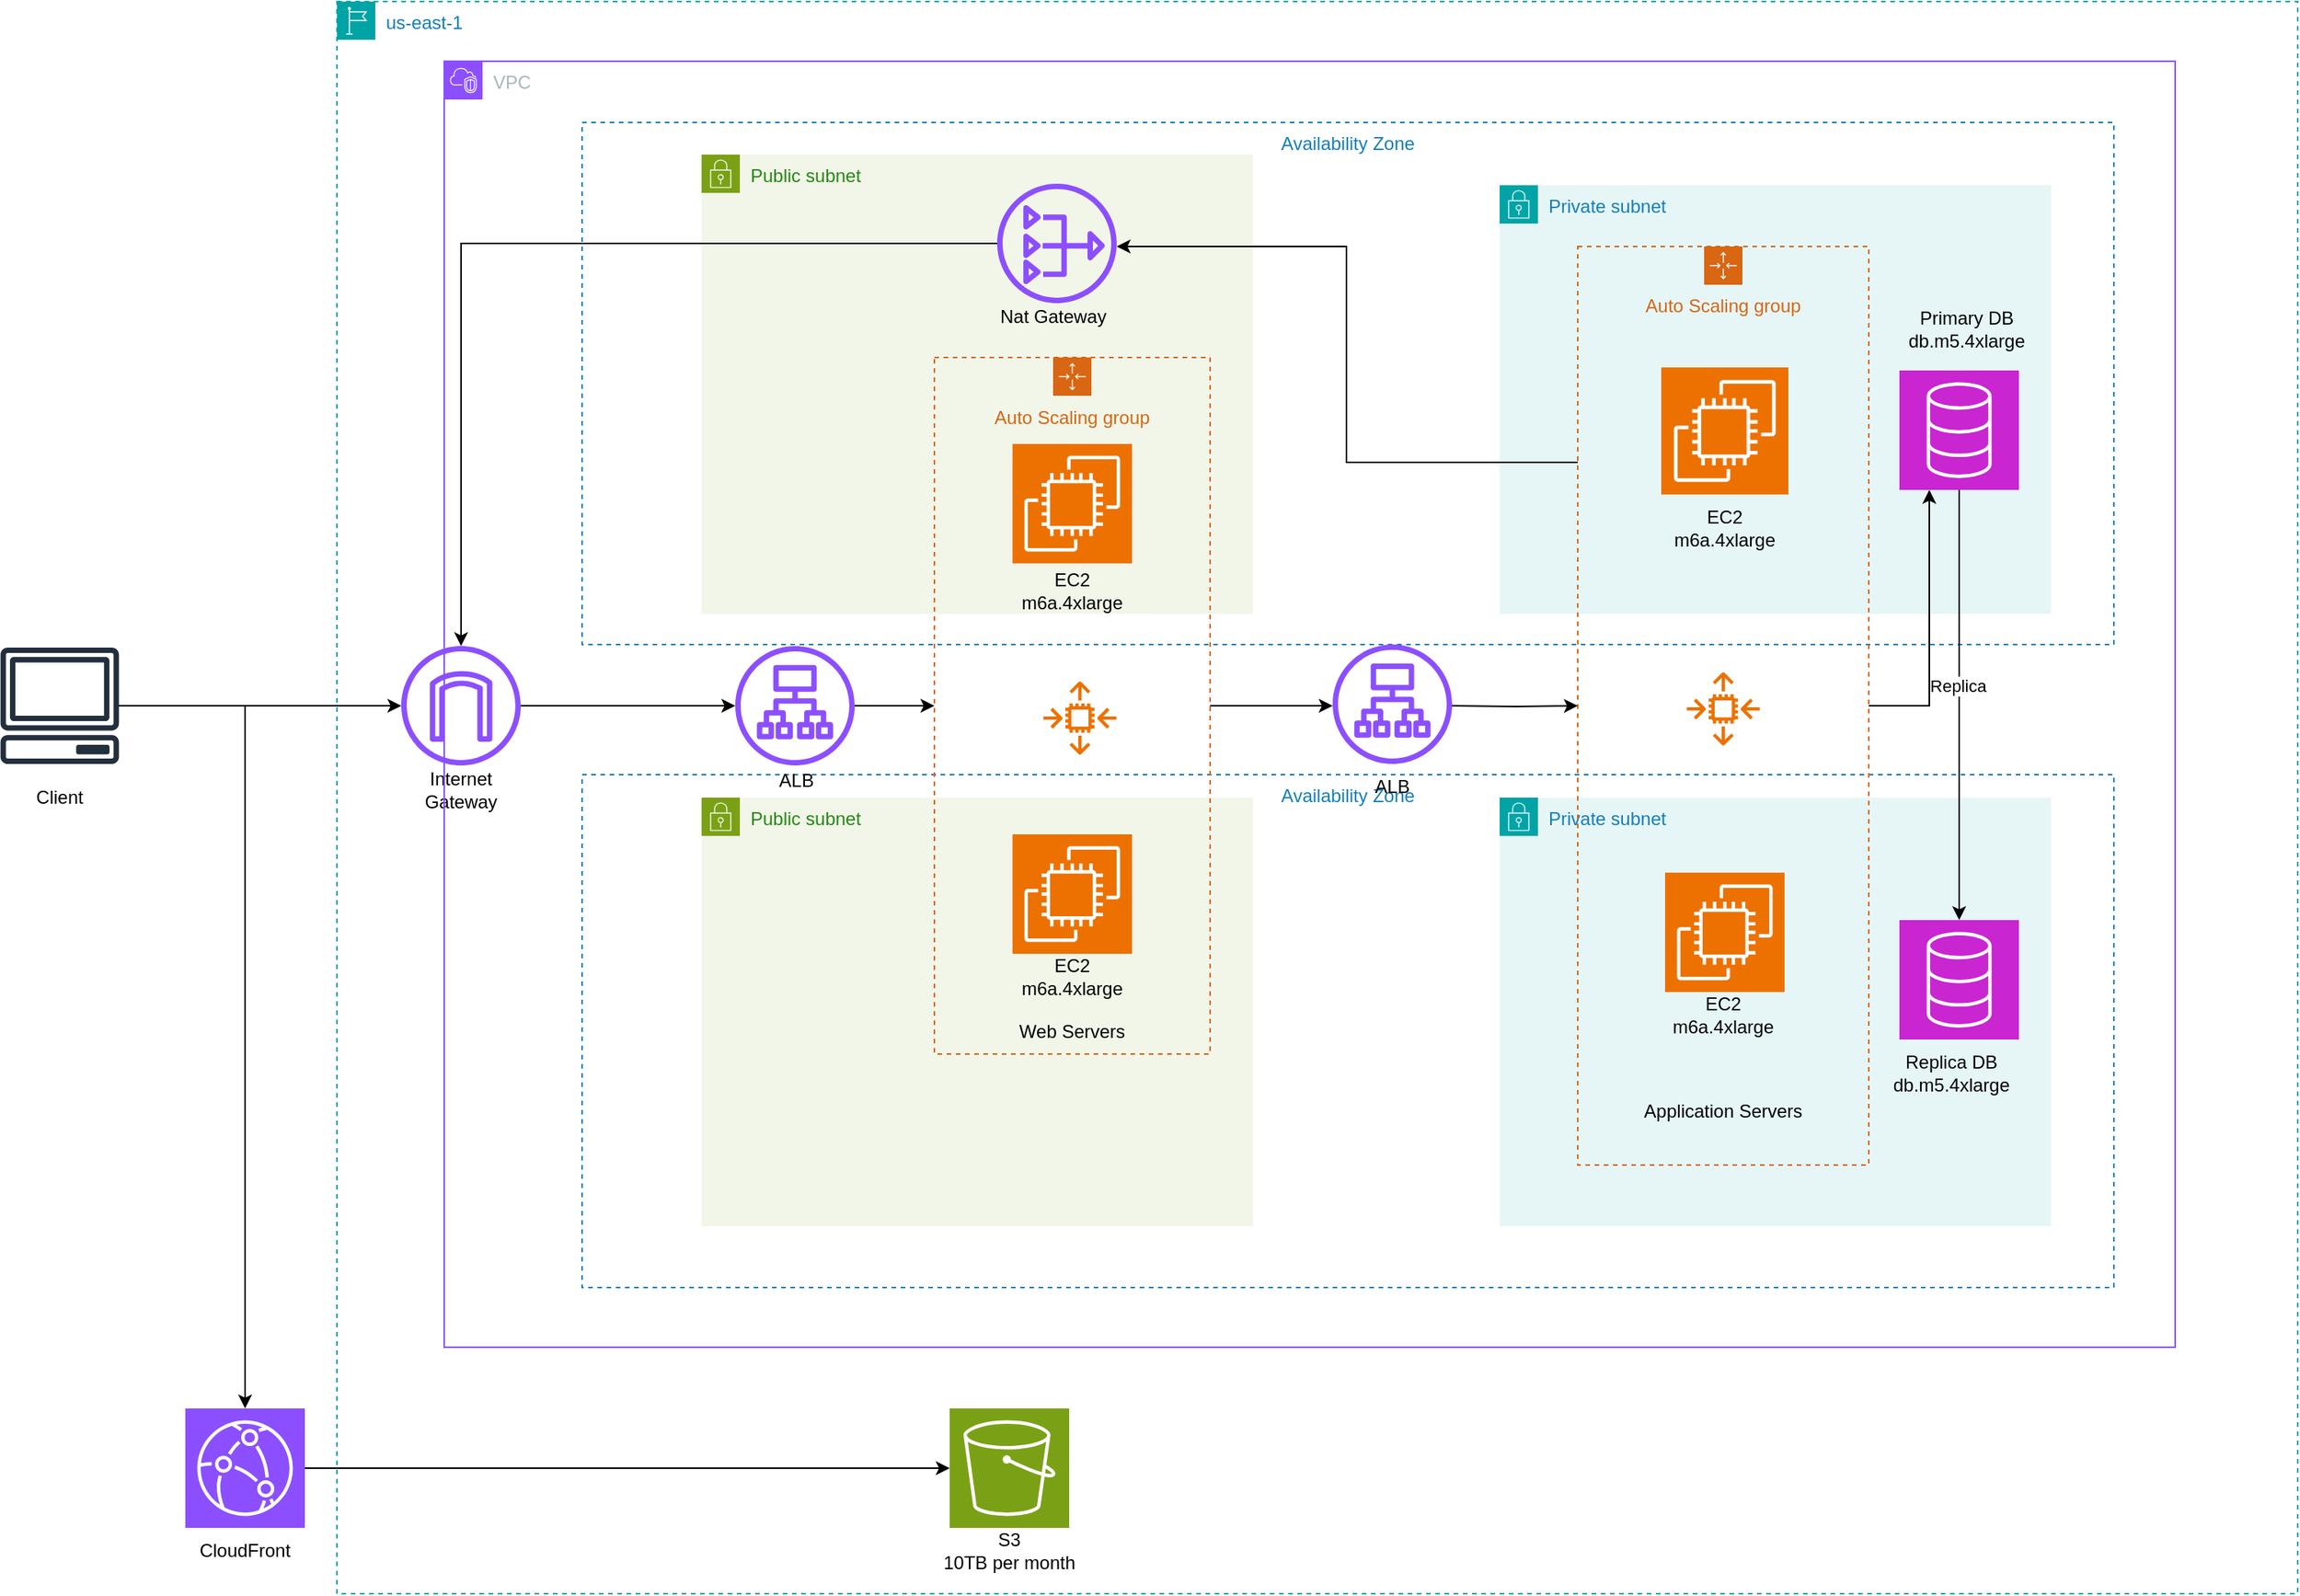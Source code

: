 <mxfile version="24.7.8">
  <diagram id="Ht1M8jgEwFfnCIfOTk4-" name="Page-1">
    <mxGraphModel dx="2280" dy="1493" grid="1" gridSize="10" guides="1" tooltips="1" connect="1" arrows="1" fold="1" page="1" pageScale="1" pageWidth="2336" pageHeight="1654" math="0" shadow="0">
      <root>
        <mxCell id="0" />
        <mxCell id="1" parent="0" />
        <mxCell id="aaBaT4zHcqFPxpk7c5RS-1" value="us-east-1" style="points=[[0,0],[0.25,0],[0.5,0],[0.75,0],[1,0],[1,0.25],[1,0.5],[1,0.75],[1,1],[0.75,1],[0.5,1],[0.25,1],[0,1],[0,0.75],[0,0.5],[0,0.25]];outlineConnect=0;gradientColor=none;html=1;whiteSpace=wrap;fontSize=12;fontStyle=0;container=1;pointerEvents=0;collapsible=0;recursiveResize=0;shape=mxgraph.aws4.group;grIcon=mxgraph.aws4.group_region;strokeColor=#00A4A6;fillColor=none;verticalAlign=top;align=left;spacingLeft=30;fontColor=#147EBA;dashed=1;" parent="1" vertex="1">
          <mxGeometry x="280" y="41" width="1280" height="1040" as="geometry" />
        </mxCell>
        <mxCell id="aaBaT4zHcqFPxpk7c5RS-51" value="Availability Zone" style="fillColor=none;strokeColor=#147EBA;dashed=1;verticalAlign=top;fontStyle=0;fontColor=#147EBA;whiteSpace=wrap;html=1;" parent="aaBaT4zHcqFPxpk7c5RS-1" vertex="1">
          <mxGeometry x="160" y="79" width="1000" height="341" as="geometry" />
        </mxCell>
        <mxCell id="aaBaT4zHcqFPxpk7c5RS-52" value="Availability Zone" style="fillColor=none;strokeColor=#147EBA;dashed=1;verticalAlign=top;fontStyle=0;fontColor=#147EBA;whiteSpace=wrap;html=1;" parent="aaBaT4zHcqFPxpk7c5RS-1" vertex="1">
          <mxGeometry x="160" y="505" width="1000" height="335" as="geometry" />
        </mxCell>
        <mxCell id="aaBaT4zHcqFPxpk7c5RS-8" value="Public subnet" style="points=[[0,0],[0.25,0],[0.5,0],[0.75,0],[1,0],[1,0.25],[1,0.5],[1,0.75],[1,1],[0.75,1],[0.5,1],[0.25,1],[0,1],[0,0.75],[0,0.5],[0,0.25]];outlineConnect=0;gradientColor=none;html=1;whiteSpace=wrap;fontSize=12;fontStyle=0;container=1;pointerEvents=0;collapsible=0;recursiveResize=0;shape=mxgraph.aws4.group;grIcon=mxgraph.aws4.group_security_group;grStroke=0;strokeColor=#7AA116;fillColor=#F2F6E8;verticalAlign=top;align=left;spacingLeft=30;fontColor=#248814;dashed=0;" parent="aaBaT4zHcqFPxpk7c5RS-1" vertex="1">
          <mxGeometry x="238" y="520" width="360" height="280" as="geometry" />
        </mxCell>
        <mxCell id="aaBaT4zHcqFPxpk7c5RS-7" value="Private subnet" style="points=[[0,0],[0.25,0],[0.5,0],[0.75,0],[1,0],[1,0.25],[1,0.5],[1,0.75],[1,1],[0.75,1],[0.5,1],[0.25,1],[0,1],[0,0.75],[0,0.5],[0,0.25]];outlineConnect=0;gradientColor=none;html=1;whiteSpace=wrap;fontSize=12;fontStyle=0;container=1;pointerEvents=0;collapsible=0;recursiveResize=0;shape=mxgraph.aws4.group;grIcon=mxgraph.aws4.group_security_group;grStroke=0;strokeColor=#00A4A6;fillColor=#E6F6F7;verticalAlign=top;align=left;spacingLeft=30;fontColor=#147EBA;dashed=0;" parent="aaBaT4zHcqFPxpk7c5RS-1" vertex="1">
          <mxGeometry x="759" y="120" width="360" height="280" as="geometry" />
        </mxCell>
        <mxCell id="aaBaT4zHcqFPxpk7c5RS-22" value="" style="sketch=0;points=[[0,0,0],[0.25,0,0],[0.5,0,0],[0.75,0,0],[1,0,0],[0,1,0],[0.25,1,0],[0.5,1,0],[0.75,1,0],[1,1,0],[0,0.25,0],[0,0.5,0],[0,0.75,0],[1,0.25,0],[1,0.5,0],[1,0.75,0]];outlineConnect=0;fontColor=#232F3E;fillColor=#C925D1;strokeColor=#ffffff;dashed=0;verticalLabelPosition=bottom;verticalAlign=top;align=center;html=1;fontSize=12;fontStyle=0;aspect=fixed;shape=mxgraph.aws4.resourceIcon;resIcon=mxgraph.aws4.database;" parent="aaBaT4zHcqFPxpk7c5RS-7" vertex="1">
          <mxGeometry x="261" y="121" width="78" height="78" as="geometry" />
        </mxCell>
        <mxCell id="aaBaT4zHcqFPxpk7c5RS-42" value="Primary DB&lt;div&gt;db.m5.4xlarge&lt;br&gt;&lt;/div&gt;" style="text;html=1;align=center;verticalAlign=middle;whiteSpace=wrap;rounded=0;" parent="aaBaT4zHcqFPxpk7c5RS-7" vertex="1">
          <mxGeometry x="270" y="79" width="70" height="30" as="geometry" />
        </mxCell>
        <mxCell id="aaBaT4zHcqFPxpk7c5RS-9" value="Private subnet" style="points=[[0,0],[0.25,0],[0.5,0],[0.75,0],[1,0],[1,0.25],[1,0.5],[1,0.75],[1,1],[0.75,1],[0.5,1],[0.25,1],[0,1],[0,0.75],[0,0.5],[0,0.25]];outlineConnect=0;gradientColor=none;html=1;whiteSpace=wrap;fontSize=12;fontStyle=0;container=1;pointerEvents=0;collapsible=0;recursiveResize=0;shape=mxgraph.aws4.group;grIcon=mxgraph.aws4.group_security_group;grStroke=0;strokeColor=#00A4A6;fillColor=#E6F6F7;verticalAlign=top;align=left;spacingLeft=30;fontColor=#147EBA;dashed=0;" parent="aaBaT4zHcqFPxpk7c5RS-1" vertex="1">
          <mxGeometry x="759" y="520" width="360" height="280" as="geometry" />
        </mxCell>
        <mxCell id="aaBaT4zHcqFPxpk7c5RS-21" value="" style="sketch=0;points=[[0,0,0],[0.25,0,0],[0.5,0,0],[0.75,0,0],[1,0,0],[0,1,0],[0.25,1,0],[0.5,1,0],[0.75,1,0],[1,1,0],[0,0.25,0],[0,0.5,0],[0,0.75,0],[1,0.25,0],[1,0.5,0],[1,0.75,0]];outlineConnect=0;fontColor=#232F3E;fillColor=#C925D1;strokeColor=#ffffff;dashed=0;verticalLabelPosition=bottom;verticalAlign=top;align=center;html=1;fontSize=12;fontStyle=0;aspect=fixed;shape=mxgraph.aws4.resourceIcon;resIcon=mxgraph.aws4.database;" parent="aaBaT4zHcqFPxpk7c5RS-9" vertex="1">
          <mxGeometry x="261" y="80" width="78" height="78" as="geometry" />
        </mxCell>
        <mxCell id="aaBaT4zHcqFPxpk7c5RS-44" value="Replica DB&lt;div&gt;db.m5.4xlarge&lt;br&gt;&lt;/div&gt;" style="text;html=1;align=center;verticalAlign=middle;whiteSpace=wrap;rounded=0;" parent="aaBaT4zHcqFPxpk7c5RS-9" vertex="1">
          <mxGeometry x="260" y="165" width="70" height="30" as="geometry" />
        </mxCell>
        <mxCell id="aaBaT4zHcqFPxpk7c5RS-6" value="Public subnet" style="points=[[0,0],[0.25,0],[0.5,0],[0.75,0],[1,0],[1,0.25],[1,0.5],[1,0.75],[1,1],[0.75,1],[0.5,1],[0.25,1],[0,1],[0,0.75],[0,0.5],[0,0.25]];outlineConnect=0;gradientColor=none;html=1;whiteSpace=wrap;fontSize=12;fontStyle=0;container=1;pointerEvents=0;collapsible=0;recursiveResize=0;shape=mxgraph.aws4.group;grIcon=mxgraph.aws4.group_security_group;grStroke=0;strokeColor=#7AA116;fillColor=#F2F6E8;verticalAlign=top;align=left;spacingLeft=30;fontColor=#248814;dashed=0;" parent="aaBaT4zHcqFPxpk7c5RS-1" vertex="1">
          <mxGeometry x="238" y="100" width="360" height="300" as="geometry" />
        </mxCell>
        <mxCell id="aaBaT4zHcqFPxpk7c5RS-37" value="&amp;nbsp;Nat Gateway" style="text;html=1;align=center;verticalAlign=middle;whiteSpace=wrap;rounded=0;" parent="aaBaT4zHcqFPxpk7c5RS-6" vertex="1">
          <mxGeometry x="169" y="91" width="118" height="30" as="geometry" />
        </mxCell>
        <mxCell id="aaBaT4zHcqFPxpk7c5RS-10" value="" style="sketch=0;outlineConnect=0;fontColor=#232F3E;gradientColor=none;fillColor=#8C4FFF;strokeColor=none;dashed=0;verticalLabelPosition=bottom;verticalAlign=top;align=center;html=1;fontSize=12;fontStyle=0;aspect=fixed;pointerEvents=1;shape=mxgraph.aws4.nat_gateway;" parent="aaBaT4zHcqFPxpk7c5RS-6" vertex="1">
          <mxGeometry x="193" y="19" width="78" height="78" as="geometry" />
        </mxCell>
        <mxCell id="aaBaT4zHcqFPxpk7c5RS-12" value="" style="sketch=0;outlineConnect=0;fontColor=#232F3E;gradientColor=none;fillColor=#8C4FFF;strokeColor=none;dashed=0;verticalLabelPosition=bottom;verticalAlign=top;align=center;html=1;fontSize=12;fontStyle=0;aspect=fixed;pointerEvents=1;shape=mxgraph.aws4.application_load_balancer;" parent="aaBaT4zHcqFPxpk7c5RS-1" vertex="1">
          <mxGeometry x="260" y="421" width="78" height="78" as="geometry" />
        </mxCell>
        <mxCell id="aaBaT4zHcqFPxpk7c5RS-27" style="edgeStyle=orthogonalEdgeStyle;rounded=0;orthogonalLoop=1;jettySize=auto;html=1;" parent="aaBaT4zHcqFPxpk7c5RS-1" source="aaBaT4zHcqFPxpk7c5RS-15" edge="1">
          <mxGeometry relative="1" as="geometry">
            <mxPoint x="650" y="460" as="targetPoint" />
          </mxGeometry>
        </mxCell>
        <mxCell id="aaBaT4zHcqFPxpk7c5RS-29" style="edgeStyle=orthogonalEdgeStyle;rounded=0;orthogonalLoop=1;jettySize=auto;html=1;" parent="aaBaT4zHcqFPxpk7c5RS-1" source="aaBaT4zHcqFPxpk7c5RS-13" target="aaBaT4zHcqFPxpk7c5RS-12" edge="1">
          <mxGeometry relative="1" as="geometry" />
        </mxCell>
        <mxCell id="aaBaT4zHcqFPxpk7c5RS-13" value="" style="sketch=0;outlineConnect=0;fontColor=#232F3E;gradientColor=none;fillColor=#8C4FFF;strokeColor=none;dashed=0;verticalLabelPosition=bottom;verticalAlign=top;align=center;html=1;fontSize=12;fontStyle=0;aspect=fixed;pointerEvents=1;shape=mxgraph.aws4.internet_gateway;" parent="aaBaT4zHcqFPxpk7c5RS-1" vertex="1">
          <mxGeometry x="42" y="421" width="78" height="78" as="geometry" />
        </mxCell>
        <mxCell id="aaBaT4zHcqFPxpk7c5RS-33" style="edgeStyle=orthogonalEdgeStyle;rounded=0;orthogonalLoop=1;jettySize=auto;html=1;entryX=0.5;entryY=0;entryDx=0;entryDy=0;entryPerimeter=0;" parent="aaBaT4zHcqFPxpk7c5RS-1" source="aaBaT4zHcqFPxpk7c5RS-22" target="aaBaT4zHcqFPxpk7c5RS-21" edge="1">
          <mxGeometry relative="1" as="geometry" />
        </mxCell>
        <mxCell id="aaBaT4zHcqFPxpk7c5RS-34" value="Replica" style="edgeLabel;html=1;align=center;verticalAlign=middle;resizable=0;points=[];" parent="aaBaT4zHcqFPxpk7c5RS-33" vertex="1" connectable="0">
          <mxGeometry x="-0.09" y="-1" relative="1" as="geometry">
            <mxPoint as="offset" />
          </mxGeometry>
        </mxCell>
        <mxCell id="aaBaT4zHcqFPxpk7c5RS-38" value="ALB" style="text;html=1;align=center;verticalAlign=middle;whiteSpace=wrap;rounded=0;" parent="aaBaT4zHcqFPxpk7c5RS-1" vertex="1">
          <mxGeometry x="270" y="494" width="60" height="30" as="geometry" />
        </mxCell>
        <mxCell id="aaBaT4zHcqFPxpk7c5RS-39" value="ALB" style="text;html=1;align=center;verticalAlign=middle;whiteSpace=wrap;rounded=0;" parent="aaBaT4zHcqFPxpk7c5RS-1" vertex="1">
          <mxGeometry x="659" y="498" width="60" height="30" as="geometry" />
        </mxCell>
        <mxCell id="aaBaT4zHcqFPxpk7c5RS-50" value="Internet Gateway" style="text;html=1;align=center;verticalAlign=middle;whiteSpace=wrap;rounded=0;" parent="aaBaT4zHcqFPxpk7c5RS-1" vertex="1">
          <mxGeometry x="51" y="500" width="60" height="30" as="geometry" />
        </mxCell>
        <mxCell id="aaBaT4zHcqFPxpk7c5RS-53" style="edgeStyle=orthogonalEdgeStyle;rounded=0;orthogonalLoop=1;jettySize=auto;html=1;" parent="aaBaT4zHcqFPxpk7c5RS-1" source="aaBaT4zHcqFPxpk7c5RS-10" target="aaBaT4zHcqFPxpk7c5RS-13" edge="1">
          <mxGeometry relative="1" as="geometry" />
        </mxCell>
        <mxCell id="AE6BQoalaykJ8i_SkdsF-3" value="" style="group" parent="aaBaT4zHcqFPxpk7c5RS-1" vertex="1" connectable="0">
          <mxGeometry x="400" y="919" width="90" height="108" as="geometry" />
        </mxCell>
        <mxCell id="aaBaT4zHcqFPxpk7c5RS-23" value="" style="sketch=0;points=[[0,0,0],[0.25,0,0],[0.5,0,0],[0.75,0,0],[1,0,0],[0,1,0],[0.25,1,0],[0.5,1,0],[0.75,1,0],[1,1,0],[0,0.25,0],[0,0.5,0],[0,0.75,0],[1,0.25,0],[1,0.5,0],[1,0.75,0]];outlineConnect=0;fontColor=#232F3E;fillColor=#7AA116;strokeColor=#ffffff;dashed=0;verticalLabelPosition=bottom;verticalAlign=top;align=center;html=1;fontSize=12;fontStyle=0;aspect=fixed;shape=mxgraph.aws4.resourceIcon;resIcon=mxgraph.aws4.s3;" parent="AE6BQoalaykJ8i_SkdsF-3" vertex="1">
          <mxGeometry width="78" height="78" as="geometry" />
        </mxCell>
        <mxCell id="aaBaT4zHcqFPxpk7c5RS-41" value="S3&lt;div&gt;10TB per month&lt;/div&gt;" style="text;html=1;align=center;verticalAlign=middle;whiteSpace=wrap;rounded=0;" parent="AE6BQoalaykJ8i_SkdsF-3" vertex="1">
          <mxGeometry x="-6" y="78" width="90" height="30" as="geometry" />
        </mxCell>
        <mxCell id="Wujx6LCtFnOCquImfHxH-1" value="" style="sketch=0;outlineConnect=0;fontColor=#232F3E;gradientColor=none;fillColor=#8C4FFF;strokeColor=none;dashed=0;verticalLabelPosition=bottom;verticalAlign=top;align=center;html=1;fontSize=12;fontStyle=0;aspect=fixed;pointerEvents=1;shape=mxgraph.aws4.application_load_balancer;" parent="aaBaT4zHcqFPxpk7c5RS-1" vertex="1">
          <mxGeometry x="650" y="420" width="78" height="78" as="geometry" />
        </mxCell>
        <mxCell id="aaBaT4zHcqFPxpk7c5RS-16" value="" style="sketch=0;points=[[0,0,0],[0.25,0,0],[0.5,0,0],[0.75,0,0],[1,0,0],[0,1,0],[0.25,1,0],[0.5,1,0],[0.75,1,0],[1,1,0],[0,0.25,0],[0,0.5,0],[0,0.75,0],[1,0.25,0],[1,0.5,0],[1,0.75,0]];outlineConnect=0;fontColor=#232F3E;fillColor=#ED7100;strokeColor=#ffffff;dashed=0;verticalLabelPosition=bottom;verticalAlign=top;align=center;html=1;fontSize=12;fontStyle=0;aspect=fixed;shape=mxgraph.aws4.resourceIcon;resIcon=mxgraph.aws4.ec2;" parent="aaBaT4zHcqFPxpk7c5RS-1" vertex="1">
          <mxGeometry x="441" y="289" width="78" height="78" as="geometry" />
        </mxCell>
        <mxCell id="aaBaT4zHcqFPxpk7c5RS-17" value="" style="sketch=0;points=[[0,0,0],[0.25,0,0],[0.5,0,0],[0.75,0,0],[1,0,0],[0,1,0],[0.25,1,0],[0.5,1,0],[0.75,1,0],[1,1,0],[0,0.25,0],[0,0.5,0],[0,0.75,0],[1,0.25,0],[1,0.5,0],[1,0.75,0]];outlineConnect=0;fontColor=#232F3E;fillColor=#ED7100;strokeColor=#ffffff;dashed=0;verticalLabelPosition=bottom;verticalAlign=top;align=center;html=1;fontSize=12;fontStyle=0;aspect=fixed;shape=mxgraph.aws4.resourceIcon;resIcon=mxgraph.aws4.ec2;" parent="aaBaT4zHcqFPxpk7c5RS-1" vertex="1">
          <mxGeometry x="441" y="544" width="78" height="78" as="geometry" />
        </mxCell>
        <mxCell id="aaBaT4zHcqFPxpk7c5RS-24" value="" style="sketch=0;outlineConnect=0;fontColor=#232F3E;gradientColor=none;fillColor=#ED7100;strokeColor=none;dashed=0;verticalLabelPosition=bottom;verticalAlign=top;align=center;html=1;fontSize=12;fontStyle=0;aspect=fixed;pointerEvents=1;shape=mxgraph.aws4.auto_scaling2;" parent="aaBaT4zHcqFPxpk7c5RS-1" vertex="1">
          <mxGeometry x="461" y="444" width="48" height="48" as="geometry" />
        </mxCell>
        <mxCell id="M6ocNXbGW40qjo7Bjl4o-1" value="EC2 m6a.4xlarge" style="text;html=1;align=center;verticalAlign=middle;whiteSpace=wrap;rounded=0;" vertex="1" parent="aaBaT4zHcqFPxpk7c5RS-1">
          <mxGeometry x="450" y="370" width="60" height="30" as="geometry" />
        </mxCell>
        <mxCell id="M6ocNXbGW40qjo7Bjl4o-2" value="EC2 m6a.4xlarge" style="text;html=1;align=center;verticalAlign=middle;whiteSpace=wrap;rounded=0;" vertex="1" parent="aaBaT4zHcqFPxpk7c5RS-1">
          <mxGeometry x="450" y="622" width="60" height="30" as="geometry" />
        </mxCell>
        <mxCell id="aaBaT4zHcqFPxpk7c5RS-3" value="VPC" style="points=[[0,0],[0.25,0],[0.5,0],[0.75,0],[1,0],[1,0.25],[1,0.5],[1,0.75],[1,1],[0.75,1],[0.5,1],[0.25,1],[0,1],[0,0.75],[0,0.5],[0,0.25]];outlineConnect=0;gradientColor=none;html=1;whiteSpace=wrap;fontSize=12;fontStyle=0;container=1;pointerEvents=0;collapsible=0;recursiveResize=0;shape=mxgraph.aws4.group;grIcon=mxgraph.aws4.group_vpc2;strokeColor=#8C4FFF;fillColor=none;verticalAlign=top;align=left;spacingLeft=30;fontColor=#AAB7B8;dashed=0;movable=1;resizable=1;rotatable=1;deletable=1;editable=1;locked=0;connectable=1;" parent="1" vertex="1">
          <mxGeometry x="350" y="80" width="1130" height="840" as="geometry" />
        </mxCell>
        <mxCell id="aaBaT4zHcqFPxpk7c5RS-55" style="edgeStyle=orthogonalEdgeStyle;rounded=0;orthogonalLoop=1;jettySize=auto;html=1;" parent="aaBaT4zHcqFPxpk7c5RS-3" edge="1">
          <mxGeometry relative="1" as="geometry">
            <Array as="points">
              <mxPoint x="589" y="261.96" />
              <mxPoint x="589" y="120.96" />
            </Array>
            <mxPoint x="740.0" y="261.96" as="sourcePoint" />
            <mxPoint x="439" y="120.997" as="targetPoint" />
          </mxGeometry>
        </mxCell>
        <mxCell id="aaBaT4zHcqFPxpk7c5RS-15" value="Auto Scaling group" style="points=[[0,0],[0.25,0],[0.5,0],[0.75,0],[1,0],[1,0.25],[1,0.5],[1,0.75],[1,1],[0.75,1],[0.5,1],[0.25,1],[0,1],[0,0.75],[0,0.5],[0,0.25]];outlineConnect=0;gradientColor=none;html=1;whiteSpace=wrap;fontSize=12;fontStyle=0;container=0;pointerEvents=0;collapsible=0;recursiveResize=0;shape=mxgraph.aws4.groupCenter;grIcon=mxgraph.aws4.group_auto_scaling_group;grStroke=1;strokeColor=#D86613;fillColor=none;verticalAlign=top;align=center;fontColor=#D86613;dashed=1;spacingTop=25;" parent="aaBaT4zHcqFPxpk7c5RS-3" vertex="1">
          <mxGeometry x="320" y="193.5" width="180" height="455" as="geometry" />
        </mxCell>
        <mxCell id="aaBaT4zHcqFPxpk7c5RS-35" value="Web Servers" style="text;html=1;align=center;verticalAlign=middle;whiteSpace=wrap;rounded=0;" parent="aaBaT4zHcqFPxpk7c5RS-3" vertex="1">
          <mxGeometry x="365" y="618.5" width="90" height="30" as="geometry" />
        </mxCell>
        <mxCell id="aaBaT4zHcqFPxpk7c5RS-30" style="edgeStyle=orthogonalEdgeStyle;rounded=0;orthogonalLoop=1;jettySize=auto;html=1;" parent="1" source="aaBaT4zHcqFPxpk7c5RS-2" target="aaBaT4zHcqFPxpk7c5RS-13" edge="1">
          <mxGeometry relative="1" as="geometry" />
        </mxCell>
        <mxCell id="aaBaT4zHcqFPxpk7c5RS-2" value="" style="sketch=0;outlineConnect=0;fontColor=#232F3E;gradientColor=none;fillColor=#232F3D;strokeColor=none;dashed=0;verticalLabelPosition=bottom;verticalAlign=top;align=center;html=1;fontSize=12;fontStyle=0;aspect=fixed;pointerEvents=1;shape=mxgraph.aws4.client;" parent="1" vertex="1">
          <mxGeometry x="60" y="463" width="78" height="76" as="geometry" />
        </mxCell>
        <mxCell id="aaBaT4zHcqFPxpk7c5RS-14" value="Auto Scaling group" style="points=[[0,0],[0.25,0],[0.5,0],[0.75,0],[1,0],[1,0.25],[1,0.5],[1,0.75],[1,1],[0.75,1],[0.5,1],[0.25,1],[0,1],[0,0.75],[0,0.5],[0,0.25]];outlineConnect=0;gradientColor=none;html=1;whiteSpace=wrap;fontSize=12;fontStyle=0;container=1;pointerEvents=0;collapsible=0;recursiveResize=0;shape=mxgraph.aws4.groupCenter;grIcon=mxgraph.aws4.group_auto_scaling_group;grStroke=1;strokeColor=#D86613;fillColor=none;verticalAlign=top;align=center;fontColor=#D86613;dashed=1;spacingTop=25;" parent="1" vertex="1">
          <mxGeometry x="1090" y="201" width="190" height="600" as="geometry" />
        </mxCell>
        <mxCell id="aaBaT4zHcqFPxpk7c5RS-19" value="" style="sketch=0;points=[[0,0,0],[0.25,0,0],[0.5,0,0],[0.75,0,0],[1,0,0],[0,1,0],[0.25,1,0],[0.5,1,0],[0.75,1,0],[1,1,0],[0,0.25,0],[0,0.5,0],[0,0.75,0],[1,0.25,0],[1,0.5,0],[1,0.75,0]];outlineConnect=0;fontColor=#232F3E;fillColor=#ED7100;strokeColor=#ffffff;dashed=0;verticalLabelPosition=bottom;verticalAlign=top;align=center;html=1;fontSize=12;fontStyle=0;aspect=fixed;shape=mxgraph.aws4.resourceIcon;resIcon=mxgraph.aws4.ec2;" parent="aaBaT4zHcqFPxpk7c5RS-14" vertex="1">
          <mxGeometry x="54.5" y="79" width="83" height="83" as="geometry" />
        </mxCell>
        <mxCell id="aaBaT4zHcqFPxpk7c5RS-20" value="" style="sketch=0;points=[[0,0,0],[0.25,0,0],[0.5,0,0],[0.75,0,0],[1,0,0],[0,1,0],[0.25,1,0],[0.5,1,0],[0.75,1,0],[1,1,0],[0,0.25,0],[0,0.5,0],[0,0.75,0],[1,0.25,0],[1,0.5,0],[1,0.75,0]];outlineConnect=0;fontColor=#232F3E;fillColor=#ED7100;strokeColor=#ffffff;dashed=0;verticalLabelPosition=bottom;verticalAlign=top;align=center;html=1;fontSize=12;fontStyle=0;aspect=fixed;shape=mxgraph.aws4.resourceIcon;resIcon=mxgraph.aws4.ec2;" parent="aaBaT4zHcqFPxpk7c5RS-14" vertex="1">
          <mxGeometry x="57" y="409" width="78" height="78" as="geometry" />
        </mxCell>
        <mxCell id="aaBaT4zHcqFPxpk7c5RS-25" value="" style="sketch=0;outlineConnect=0;fontColor=#232F3E;gradientColor=none;fillColor=#ED7100;strokeColor=none;dashed=0;verticalLabelPosition=bottom;verticalAlign=top;align=center;html=1;fontSize=12;fontStyle=0;aspect=fixed;pointerEvents=1;shape=mxgraph.aws4.auto_scaling2;" parent="aaBaT4zHcqFPxpk7c5RS-14" vertex="1">
          <mxGeometry x="71" y="278" width="48" height="48" as="geometry" />
        </mxCell>
        <mxCell id="aaBaT4zHcqFPxpk7c5RS-36" value="Application Servers" style="text;html=1;align=center;verticalAlign=middle;whiteSpace=wrap;rounded=0;" parent="aaBaT4zHcqFPxpk7c5RS-14" vertex="1">
          <mxGeometry x="30" y="550" width="130" height="30" as="geometry" />
        </mxCell>
        <mxCell id="M6ocNXbGW40qjo7Bjl4o-3" value="EC2 m6a.4xlarge" style="text;html=1;align=center;verticalAlign=middle;whiteSpace=wrap;rounded=0;" vertex="1" parent="aaBaT4zHcqFPxpk7c5RS-14">
          <mxGeometry x="66" y="169" width="60" height="30" as="geometry" />
        </mxCell>
        <mxCell id="M6ocNXbGW40qjo7Bjl4o-4" value="EC2 m6a.4xlarge" style="text;html=1;align=center;verticalAlign=middle;whiteSpace=wrap;rounded=0;" vertex="1" parent="aaBaT4zHcqFPxpk7c5RS-14">
          <mxGeometry x="65" y="487" width="60" height="30" as="geometry" />
        </mxCell>
        <mxCell id="aaBaT4zHcqFPxpk7c5RS-28" style="edgeStyle=orthogonalEdgeStyle;rounded=0;orthogonalLoop=1;jettySize=auto;html=1;entryX=0;entryY=0.5;entryDx=0;entryDy=0;" parent="1" target="aaBaT4zHcqFPxpk7c5RS-14" edge="1">
          <mxGeometry relative="1" as="geometry">
            <mxPoint x="1008" y="501" as="sourcePoint" />
          </mxGeometry>
        </mxCell>
        <mxCell id="aaBaT4zHcqFPxpk7c5RS-45" value="Client" style="text;html=1;align=center;verticalAlign=middle;whiteSpace=wrap;rounded=0;" parent="1" vertex="1">
          <mxGeometry x="69" y="546" width="60" height="30" as="geometry" />
        </mxCell>
        <mxCell id="aaBaT4zHcqFPxpk7c5RS-49" style="edgeStyle=orthogonalEdgeStyle;rounded=0;orthogonalLoop=1;jettySize=auto;html=1;entryX=0.25;entryY=1;entryDx=0;entryDy=0;entryPerimeter=0;" parent="1" source="aaBaT4zHcqFPxpk7c5RS-14" target="aaBaT4zHcqFPxpk7c5RS-22" edge="1">
          <mxGeometry relative="1" as="geometry" />
        </mxCell>
        <mxCell id="aaBaT4zHcqFPxpk7c5RS-32" value="" style="edgeStyle=orthogonalEdgeStyle;rounded=0;orthogonalLoop=1;jettySize=auto;html=1;" parent="1" source="aaBaT4zHcqFPxpk7c5RS-11" target="aaBaT4zHcqFPxpk7c5RS-23" edge="1">
          <mxGeometry relative="1" as="geometry" />
        </mxCell>
        <mxCell id="AE6BQoalaykJ8i_SkdsF-1" style="edgeStyle=orthogonalEdgeStyle;rounded=0;orthogonalLoop=1;jettySize=auto;html=1;entryX=0.5;entryY=0;entryDx=0;entryDy=0;entryPerimeter=0;" parent="1" source="aaBaT4zHcqFPxpk7c5RS-2" target="aaBaT4zHcqFPxpk7c5RS-11" edge="1">
          <mxGeometry relative="1" as="geometry" />
        </mxCell>
        <mxCell id="AE6BQoalaykJ8i_SkdsF-2" value="" style="group" parent="1" vertex="1" connectable="0">
          <mxGeometry x="181" y="960" width="78" height="108" as="geometry" />
        </mxCell>
        <mxCell id="aaBaT4zHcqFPxpk7c5RS-11" value="" style="sketch=0;points=[[0,0,0],[0.25,0,0],[0.5,0,0],[0.75,0,0],[1,0,0],[0,1,0],[0.25,1,0],[0.5,1,0],[0.75,1,0],[1,1,0],[0,0.25,0],[0,0.5,0],[0,0.75,0],[1,0.25,0],[1,0.5,0],[1,0.75,0]];outlineConnect=0;fontColor=#232F3E;fillColor=#8C4FFF;strokeColor=#ffffff;dashed=0;verticalLabelPosition=bottom;verticalAlign=top;align=center;html=1;fontSize=12;fontStyle=0;aspect=fixed;shape=mxgraph.aws4.resourceIcon;resIcon=mxgraph.aws4.cloudfront;" parent="AE6BQoalaykJ8i_SkdsF-2" vertex="1">
          <mxGeometry width="78" height="78" as="geometry" />
        </mxCell>
        <mxCell id="aaBaT4zHcqFPxpk7c5RS-40" value="CloudFront" style="text;html=1;align=center;verticalAlign=middle;whiteSpace=wrap;rounded=0;" parent="AE6BQoalaykJ8i_SkdsF-2" vertex="1">
          <mxGeometry x="9" y="78" width="60" height="30" as="geometry" />
        </mxCell>
        <mxCell id="aaBaT4zHcqFPxpk7c5RS-26" style="edgeStyle=orthogonalEdgeStyle;rounded=0;orthogonalLoop=1;jettySize=auto;html=1;entryX=0;entryY=0.5;entryDx=0;entryDy=0;" parent="1" source="aaBaT4zHcqFPxpk7c5RS-12" target="aaBaT4zHcqFPxpk7c5RS-15" edge="1">
          <mxGeometry relative="1" as="geometry" />
        </mxCell>
      </root>
    </mxGraphModel>
  </diagram>
</mxfile>

